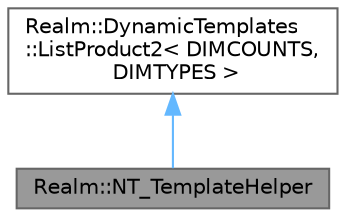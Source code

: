 digraph "Realm::NT_TemplateHelper"
{
 // LATEX_PDF_SIZE
  bgcolor="transparent";
  edge [fontname=Helvetica,fontsize=10,labelfontname=Helvetica,labelfontsize=10];
  node [fontname=Helvetica,fontsize=10,shape=box,height=0.2,width=0.4];
  Node1 [id="Node000001",label="Realm::NT_TemplateHelper",height=0.2,width=0.4,color="gray40", fillcolor="grey60", style="filled", fontcolor="black",tooltip=" "];
  Node2 -> Node1 [id="edge1_Node000001_Node000002",dir="back",color="steelblue1",style="solid",tooltip=" "];
  Node2 [id="Node000002",label="Realm::DynamicTemplates\l::ListProduct2\< DIMCOUNTS,\l DIMTYPES \>",height=0.2,width=0.4,color="gray40", fillcolor="white", style="filled",URL="$structRealm_1_1DynamicTemplates_1_1ListProduct2.html",tooltip=" "];
}
